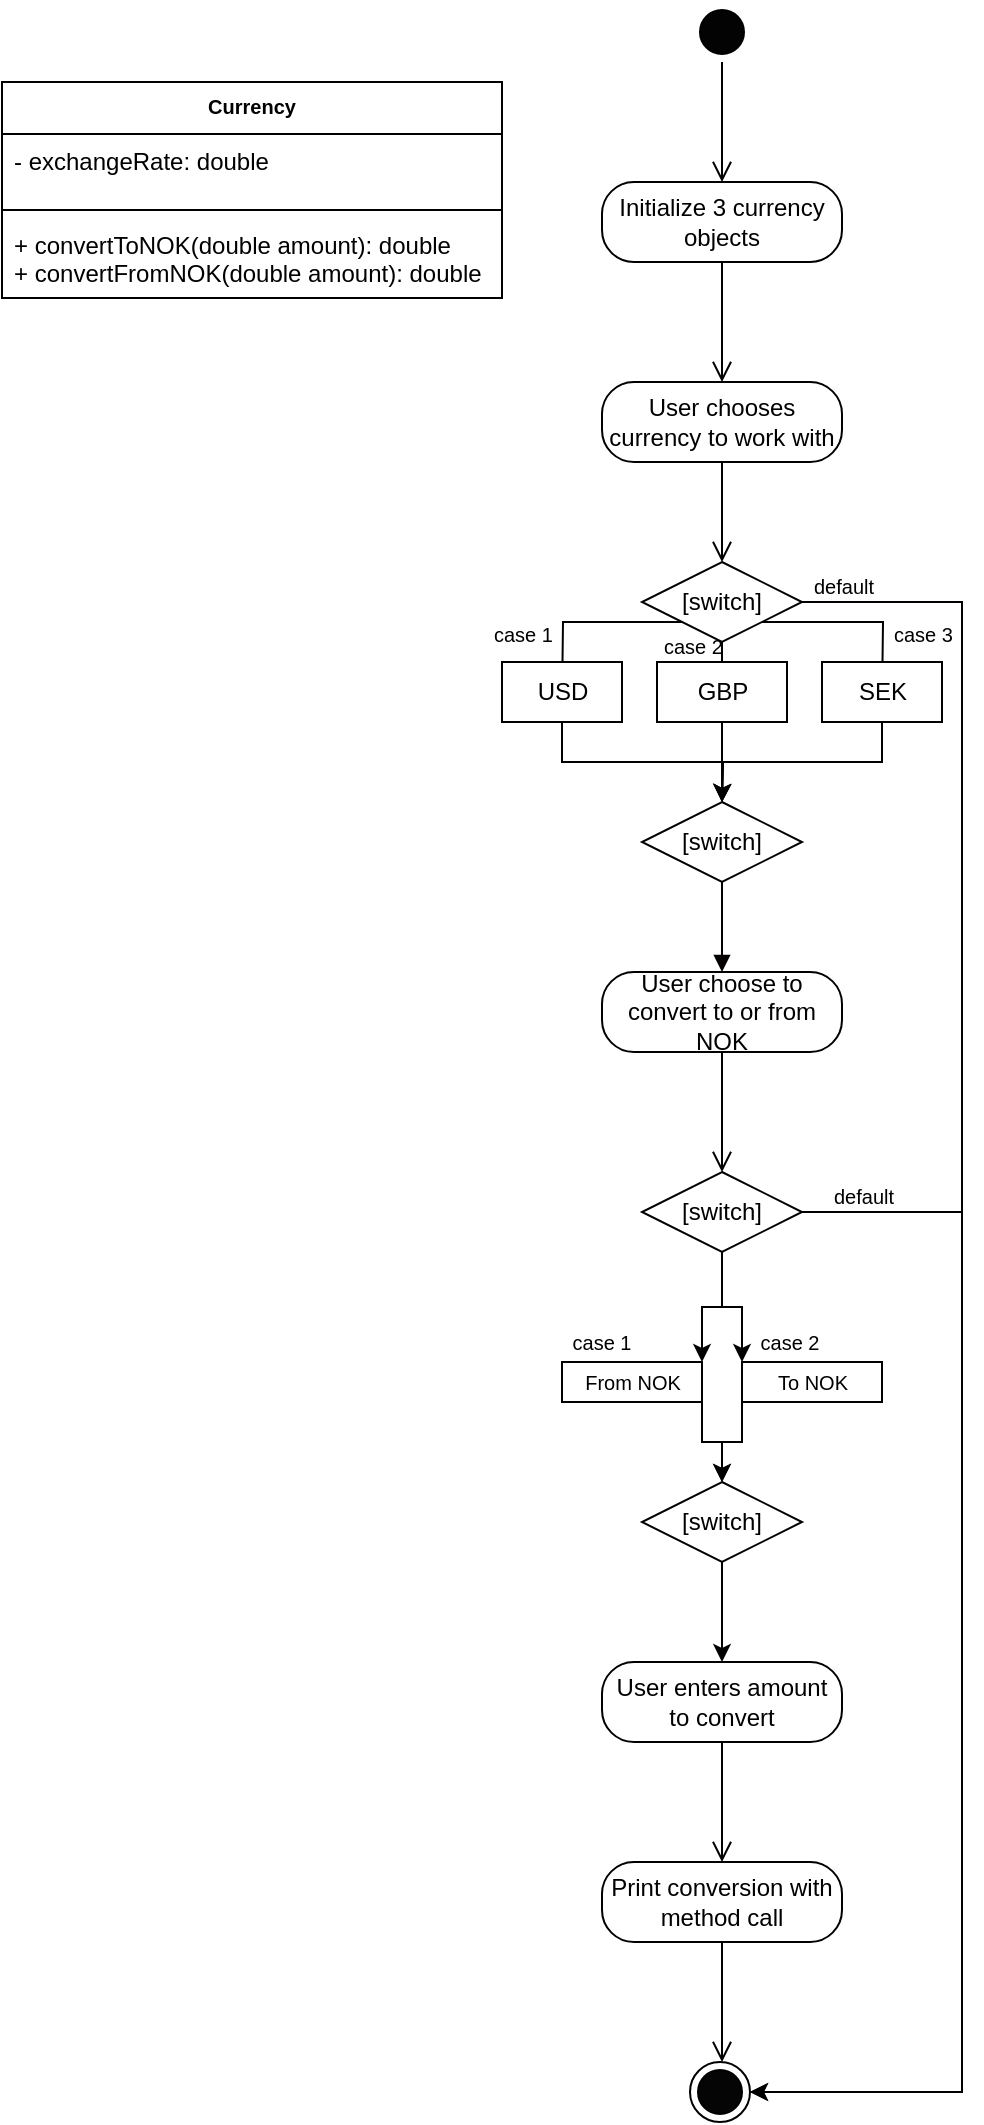 <mxfile version="13.6.6" type="github">
  <diagram id="gdwzlx7IDHm3I5naiis_" name="Page-1">
    <mxGraphModel dx="2062" dy="1126" grid="1" gridSize="10" guides="1" tooltips="1" connect="1" arrows="1" fold="1" page="1" pageScale="1" pageWidth="827" pageHeight="1169" math="0" shadow="0">
      <root>
        <mxCell id="0" />
        <mxCell id="1" parent="0" />
        <mxCell id="tpB0tIs3vWVVksm21lUB-1" value="" style="ellipse;html=1;shape=startState;fillColor=#030303;" parent="1" vertex="1">
          <mxGeometry x="385" width="30" height="30" as="geometry" />
        </mxCell>
        <mxCell id="tpB0tIs3vWVVksm21lUB-2" value="" style="edgeStyle=orthogonalEdgeStyle;html=1;verticalAlign=bottom;endArrow=open;endSize=8;" parent="1" source="tpB0tIs3vWVVksm21lUB-1" edge="1">
          <mxGeometry relative="1" as="geometry">
            <mxPoint x="400" y="90" as="targetPoint" />
          </mxGeometry>
        </mxCell>
        <mxCell id="tpB0tIs3vWVVksm21lUB-3" value="Initialize 3 currency objects" style="rounded=1;whiteSpace=wrap;html=1;arcSize=40;" parent="1" vertex="1">
          <mxGeometry x="340" y="90" width="120" height="40" as="geometry" />
        </mxCell>
        <mxCell id="tpB0tIs3vWVVksm21lUB-4" value="" style="edgeStyle=orthogonalEdgeStyle;html=1;verticalAlign=bottom;endArrow=open;endSize=8;" parent="1" source="tpB0tIs3vWVVksm21lUB-3" edge="1">
          <mxGeometry relative="1" as="geometry">
            <mxPoint x="400" y="190" as="targetPoint" />
          </mxGeometry>
        </mxCell>
        <mxCell id="tpB0tIs3vWVVksm21lUB-8" value="User chooses currency to work with" style="rounded=1;whiteSpace=wrap;html=1;arcSize=40;" parent="1" vertex="1">
          <mxGeometry x="340" y="190" width="120" height="40" as="geometry" />
        </mxCell>
        <mxCell id="tpB0tIs3vWVVksm21lUB-9" value="" style="edgeStyle=orthogonalEdgeStyle;html=1;verticalAlign=bottom;endArrow=open;endSize=8;entryX=0.5;entryY=0;entryDx=0;entryDy=0;" parent="1" source="tpB0tIs3vWVVksm21lUB-8" target="tpB0tIs3vWVVksm21lUB-11" edge="1">
          <mxGeometry relative="1" as="geometry">
            <mxPoint x="400" y="250" as="targetPoint" />
          </mxGeometry>
        </mxCell>
        <mxCell id="tpB0tIs3vWVVksm21lUB-17" style="edgeStyle=orthogonalEdgeStyle;rounded=0;orthogonalLoop=1;jettySize=auto;html=1;exitX=0;exitY=1;exitDx=0;exitDy=0;" parent="1" source="tpB0tIs3vWVVksm21lUB-11" edge="1">
          <mxGeometry relative="1" as="geometry">
            <mxPoint x="320" y="350" as="targetPoint" />
          </mxGeometry>
        </mxCell>
        <mxCell id="tpB0tIs3vWVVksm21lUB-18" style="edgeStyle=orthogonalEdgeStyle;rounded=0;orthogonalLoop=1;jettySize=auto;html=1;exitX=0.5;exitY=1;exitDx=0;exitDy=0;" parent="1" source="tpB0tIs3vWVVksm21lUB-11" edge="1">
          <mxGeometry relative="1" as="geometry">
            <mxPoint x="400" y="350" as="targetPoint" />
          </mxGeometry>
        </mxCell>
        <mxCell id="tpB0tIs3vWVVksm21lUB-19" style="edgeStyle=orthogonalEdgeStyle;rounded=0;orthogonalLoop=1;jettySize=auto;html=1;exitX=1;exitY=1;exitDx=0;exitDy=0;" parent="1" source="tpB0tIs3vWVVksm21lUB-11" edge="1">
          <mxGeometry relative="1" as="geometry">
            <mxPoint x="480" y="350" as="targetPoint" />
          </mxGeometry>
        </mxCell>
        <mxCell id="tpB0tIs3vWVVksm21lUB-66" style="edgeStyle=orthogonalEdgeStyle;rounded=0;orthogonalLoop=1;jettySize=auto;html=1;exitX=1;exitY=0.5;exitDx=0;exitDy=0;entryX=1;entryY=0.5;entryDx=0;entryDy=0;strokeColor=#050000;fontSize=10;" parent="1" source="tpB0tIs3vWVVksm21lUB-11" target="tpB0tIs3vWVVksm21lUB-64" edge="1">
          <mxGeometry relative="1" as="geometry">
            <Array as="points">
              <mxPoint x="520" y="300" />
              <mxPoint x="520" y="1045" />
            </Array>
          </mxGeometry>
        </mxCell>
        <mxCell id="tpB0tIs3vWVVksm21lUB-11" value="[switch]" style="rhombus;whiteSpace=wrap;html=1;" parent="1" vertex="1">
          <mxGeometry x="360" y="280" width="80" height="40" as="geometry" />
        </mxCell>
        <mxCell id="tpB0tIs3vWVVksm21lUB-23" style="edgeStyle=orthogonalEdgeStyle;rounded=0;orthogonalLoop=1;jettySize=auto;html=1;exitX=0.5;exitY=1;exitDx=0;exitDy=0;" parent="1" source="tpB0tIs3vWVVksm21lUB-20" edge="1">
          <mxGeometry relative="1" as="geometry">
            <mxPoint x="400" y="400" as="targetPoint" />
          </mxGeometry>
        </mxCell>
        <mxCell id="tpB0tIs3vWVVksm21lUB-20" value="USD" style="html=1;" parent="1" vertex="1">
          <mxGeometry x="290" y="330" width="60" height="30" as="geometry" />
        </mxCell>
        <mxCell id="tpB0tIs3vWVVksm21lUB-24" style="edgeStyle=orthogonalEdgeStyle;rounded=0;orthogonalLoop=1;jettySize=auto;html=1;exitX=0.5;exitY=1;exitDx=0;exitDy=0;" parent="1" source="tpB0tIs3vWVVksm21lUB-21" edge="1">
          <mxGeometry relative="1" as="geometry">
            <mxPoint x="400" y="400" as="targetPoint" />
          </mxGeometry>
        </mxCell>
        <mxCell id="tpB0tIs3vWVVksm21lUB-21" value="GBP" style="html=1;" parent="1" vertex="1">
          <mxGeometry x="367.5" y="330" width="65" height="30" as="geometry" />
        </mxCell>
        <mxCell id="tpB0tIs3vWVVksm21lUB-25" style="edgeStyle=orthogonalEdgeStyle;rounded=0;orthogonalLoop=1;jettySize=auto;html=1;exitX=0.5;exitY=1;exitDx=0;exitDy=0;" parent="1" source="tpB0tIs3vWVVksm21lUB-22" edge="1">
          <mxGeometry relative="1" as="geometry">
            <mxPoint x="400" y="400" as="targetPoint" />
          </mxGeometry>
        </mxCell>
        <mxCell id="tpB0tIs3vWVVksm21lUB-22" value="SEK" style="html=1;" parent="1" vertex="1">
          <mxGeometry x="450" y="330" width="60" height="30" as="geometry" />
        </mxCell>
        <mxCell id="tpB0tIs3vWVVksm21lUB-26" value="[switch]" style="rhombus;whiteSpace=wrap;html=1;" parent="1" vertex="1">
          <mxGeometry x="360" y="400" width="80" height="40" as="geometry" />
        </mxCell>
        <mxCell id="tpB0tIs3vWVVksm21lUB-27" value="User choose to convert to or from NOK" style="rounded=1;whiteSpace=wrap;html=1;arcSize=40;" parent="1" vertex="1">
          <mxGeometry x="340" y="485" width="120" height="40" as="geometry" />
        </mxCell>
        <mxCell id="tpB0tIs3vWVVksm21lUB-28" value="" style="edgeStyle=orthogonalEdgeStyle;html=1;verticalAlign=bottom;endArrow=open;endSize=8;" parent="1" source="tpB0tIs3vWVVksm21lUB-27" edge="1">
          <mxGeometry relative="1" as="geometry">
            <mxPoint x="400" y="585" as="targetPoint" />
          </mxGeometry>
        </mxCell>
        <mxCell id="tpB0tIs3vWVVksm21lUB-29" value="" style="html=1;verticalAlign=bottom;endArrow=block;strokeColor=#050000;entryX=0.5;entryY=0;entryDx=0;entryDy=0;exitX=0.5;exitY=1;exitDx=0;exitDy=0;" parent="1" source="tpB0tIs3vWVVksm21lUB-26" target="tpB0tIs3vWVVksm21lUB-27" edge="1">
          <mxGeometry width="80" relative="1" as="geometry">
            <mxPoint x="370" y="450" as="sourcePoint" />
            <mxPoint x="450" y="450" as="targetPoint" />
          </mxGeometry>
        </mxCell>
        <mxCell id="tpB0tIs3vWVVksm21lUB-45" style="edgeStyle=orthogonalEdgeStyle;rounded=0;orthogonalLoop=1;jettySize=auto;html=1;exitX=0.5;exitY=1;exitDx=0;exitDy=0;entryX=1;entryY=0;entryDx=0;entryDy=0;fontSize=10;" parent="1" source="tpB0tIs3vWVVksm21lUB-30" target="tpB0tIs3vWVVksm21lUB-42" edge="1">
          <mxGeometry relative="1" as="geometry" />
        </mxCell>
        <mxCell id="tpB0tIs3vWVVksm21lUB-46" style="edgeStyle=orthogonalEdgeStyle;rounded=0;orthogonalLoop=1;jettySize=auto;html=1;exitX=0.5;exitY=1;exitDx=0;exitDy=0;entryX=0;entryY=0;entryDx=0;entryDy=0;fontSize=10;" parent="1" source="tpB0tIs3vWVVksm21lUB-30" target="tpB0tIs3vWVVksm21lUB-40" edge="1">
          <mxGeometry relative="1" as="geometry" />
        </mxCell>
        <mxCell id="tpB0tIs3vWVVksm21lUB-65" style="edgeStyle=orthogonalEdgeStyle;rounded=0;orthogonalLoop=1;jettySize=auto;html=1;exitX=1;exitY=0.5;exitDx=0;exitDy=0;entryX=1;entryY=0.5;entryDx=0;entryDy=0;fontSize=10;" parent="1" source="tpB0tIs3vWVVksm21lUB-30" target="tpB0tIs3vWVVksm21lUB-64" edge="1">
          <mxGeometry relative="1" as="geometry">
            <Array as="points">
              <mxPoint x="520" y="605" />
              <mxPoint x="520" y="1045" />
            </Array>
          </mxGeometry>
        </mxCell>
        <mxCell id="tpB0tIs3vWVVksm21lUB-30" value="[switch]" style="rhombus;whiteSpace=wrap;html=1;" parent="1" vertex="1">
          <mxGeometry x="360" y="585" width="80" height="40" as="geometry" />
        </mxCell>
        <mxCell id="tpB0tIs3vWVVksm21lUB-33" value="case 3" style="text;strokeColor=none;fillColor=none;align=left;verticalAlign=top;spacingLeft=4;spacingRight=4;overflow=hidden;rotatable=0;points=[[0,0.5],[1,0.5]];portConstraint=eastwest;fontSize=10;" parent="1" vertex="1">
          <mxGeometry x="480" y="304" width="50" height="26" as="geometry" />
        </mxCell>
        <mxCell id="tpB0tIs3vWVVksm21lUB-35" value="case 1" style="text;strokeColor=none;fillColor=none;align=left;verticalAlign=top;spacingLeft=4;spacingRight=4;overflow=hidden;rotatable=0;points=[[0,0.5],[1,0.5]];portConstraint=eastwest;fontSize=10;" parent="1" vertex="1">
          <mxGeometry x="280" y="304" width="50" height="26" as="geometry" />
        </mxCell>
        <mxCell id="tpB0tIs3vWVVksm21lUB-36" value="case 2" style="text;strokeColor=none;fillColor=none;align=left;verticalAlign=top;spacingLeft=4;spacingRight=4;overflow=hidden;rotatable=0;points=[[0,0.5],[1,0.5]];portConstraint=eastwest;fontSize=10;" parent="1" vertex="1">
          <mxGeometry x="365" y="310" width="50" height="26" as="geometry" />
        </mxCell>
        <mxCell id="tpB0tIs3vWVVksm21lUB-54" style="edgeStyle=orthogonalEdgeStyle;rounded=0;orthogonalLoop=1;jettySize=auto;html=1;exitX=0;exitY=1;exitDx=0;exitDy=0;entryX=0.5;entryY=0;entryDx=0;entryDy=0;fontSize=10;" parent="1" source="tpB0tIs3vWVVksm21lUB-40" target="tpB0tIs3vWVVksm21lUB-51" edge="1">
          <mxGeometry relative="1" as="geometry" />
        </mxCell>
        <mxCell id="tpB0tIs3vWVVksm21lUB-40" value="To NOK" style="html=1;fontSize=10;" parent="1" vertex="1">
          <mxGeometry x="410" y="680" width="70" height="20" as="geometry" />
        </mxCell>
        <mxCell id="tpB0tIs3vWVVksm21lUB-52" style="edgeStyle=orthogonalEdgeStyle;rounded=0;orthogonalLoop=1;jettySize=auto;html=1;exitX=1;exitY=1;exitDx=0;exitDy=0;entryX=0.5;entryY=0;entryDx=0;entryDy=0;fontSize=10;" parent="1" source="tpB0tIs3vWVVksm21lUB-42" target="tpB0tIs3vWVVksm21lUB-51" edge="1">
          <mxGeometry relative="1" as="geometry" />
        </mxCell>
        <mxCell id="tpB0tIs3vWVVksm21lUB-42" value="From NOK" style="html=1;fontSize=10;" parent="1" vertex="1">
          <mxGeometry x="320" y="680" width="70" height="20" as="geometry" />
        </mxCell>
        <mxCell id="tpB0tIs3vWVVksm21lUB-48" value="case 1" style="text;html=1;align=center;verticalAlign=middle;whiteSpace=wrap;rounded=0;fontSize=10;" parent="1" vertex="1">
          <mxGeometry x="320" y="660" width="40" height="20" as="geometry" />
        </mxCell>
        <mxCell id="tpB0tIs3vWVVksm21lUB-49" value="case 2" style="text;html=1;align=center;verticalAlign=middle;whiteSpace=wrap;rounded=0;fontSize=10;" parent="1" vertex="1">
          <mxGeometry x="414" y="660" width="40" height="20" as="geometry" />
        </mxCell>
        <mxCell id="tpB0tIs3vWVVksm21lUB-61" style="edgeStyle=orthogonalEdgeStyle;rounded=0;orthogonalLoop=1;jettySize=auto;html=1;exitX=0.5;exitY=1;exitDx=0;exitDy=0;entryX=0.5;entryY=0;entryDx=0;entryDy=0;fontSize=10;" parent="1" source="tpB0tIs3vWVVksm21lUB-51" target="tpB0tIs3vWVVksm21lUB-59" edge="1">
          <mxGeometry relative="1" as="geometry" />
        </mxCell>
        <mxCell id="tpB0tIs3vWVVksm21lUB-51" value="[switch]" style="rhombus;whiteSpace=wrap;html=1;" parent="1" vertex="1">
          <mxGeometry x="360" y="740" width="80" height="40" as="geometry" />
        </mxCell>
        <mxCell id="tpB0tIs3vWVVksm21lUB-59" value="User enters amount to convert" style="rounded=1;whiteSpace=wrap;html=1;arcSize=40;" parent="1" vertex="1">
          <mxGeometry x="340" y="830" width="120" height="40" as="geometry" />
        </mxCell>
        <mxCell id="tpB0tIs3vWVVksm21lUB-60" value="" style="edgeStyle=orthogonalEdgeStyle;html=1;verticalAlign=bottom;endArrow=open;endSize=8;fontSize=10;" parent="1" source="tpB0tIs3vWVVksm21lUB-59" edge="1">
          <mxGeometry relative="1" as="geometry">
            <mxPoint x="400" y="930" as="targetPoint" />
          </mxGeometry>
        </mxCell>
        <mxCell id="tpB0tIs3vWVVksm21lUB-62" value="Print conversion with method call" style="rounded=1;whiteSpace=wrap;html=1;arcSize=40;" parent="1" vertex="1">
          <mxGeometry x="340" y="930" width="120" height="40" as="geometry" />
        </mxCell>
        <mxCell id="tpB0tIs3vWVVksm21lUB-63" value="" style="edgeStyle=orthogonalEdgeStyle;html=1;verticalAlign=bottom;endArrow=open;endSize=8;fontSize=10;" parent="1" source="tpB0tIs3vWVVksm21lUB-62" edge="1">
          <mxGeometry relative="1" as="geometry">
            <mxPoint x="400" y="1030" as="targetPoint" />
          </mxGeometry>
        </mxCell>
        <mxCell id="tpB0tIs3vWVVksm21lUB-64" value="" style="ellipse;html=1;shape=endState;fontSize=10;fillColor=#050505;" parent="1" vertex="1">
          <mxGeometry x="384" y="1030" width="30" height="30" as="geometry" />
        </mxCell>
        <mxCell id="tpB0tIs3vWVVksm21lUB-67" value="default" style="text;strokeColor=none;fillColor=none;align=left;verticalAlign=top;spacingLeft=4;spacingRight=4;overflow=hidden;rotatable=0;points=[[0,0.5],[1,0.5]];portConstraint=eastwest;fontSize=10;" parent="1" vertex="1">
          <mxGeometry x="440" y="280" width="50" height="26" as="geometry" />
        </mxCell>
        <mxCell id="tpB0tIs3vWVVksm21lUB-68" value="default" style="text;align=left;verticalAlign=top;spacingLeft=4;spacingRight=4;overflow=hidden;rotatable=0;points=[[0,0.5],[1,0.5]];portConstraint=eastwest;fontSize=10;" parent="1" vertex="1">
          <mxGeometry x="450" y="585" width="50" height="26" as="geometry" />
        </mxCell>
        <mxCell id="6Cpwgn_0mJcOxdPTHI0A-5" value="Currency" style="swimlane;fontStyle=1;align=center;verticalAlign=top;childLayout=stackLayout;horizontal=1;startSize=26;horizontalStack=0;resizeParent=1;resizeParentMax=0;resizeLast=0;collapsible=1;marginBottom=0;fontSize=10;" parent="1" vertex="1">
          <mxGeometry x="40" y="40" width="250" height="108" as="geometry" />
        </mxCell>
        <mxCell id="6Cpwgn_0mJcOxdPTHI0A-6" value="- exchangeRate: double" style="text;strokeColor=none;fillColor=none;align=left;verticalAlign=top;spacingLeft=4;spacingRight=4;overflow=hidden;rotatable=0;points=[[0,0.5],[1,0.5]];portConstraint=eastwest;" parent="6Cpwgn_0mJcOxdPTHI0A-5" vertex="1">
          <mxGeometry y="26" width="250" height="34" as="geometry" />
        </mxCell>
        <mxCell id="6Cpwgn_0mJcOxdPTHI0A-7" value="" style="line;strokeWidth=1;fillColor=none;align=left;verticalAlign=middle;spacingTop=-1;spacingLeft=3;spacingRight=3;rotatable=0;labelPosition=right;points=[];portConstraint=eastwest;" parent="6Cpwgn_0mJcOxdPTHI0A-5" vertex="1">
          <mxGeometry y="60" width="250" height="8" as="geometry" />
        </mxCell>
        <mxCell id="6Cpwgn_0mJcOxdPTHI0A-8" value="+ convertToNOK(double amount): double&#xa;+ convertFromNOK(double amount): double" style="text;strokeColor=none;fillColor=none;align=left;verticalAlign=top;spacingLeft=4;spacingRight=4;overflow=hidden;rotatable=0;points=[[0,0.5],[1,0.5]];portConstraint=eastwest;" parent="6Cpwgn_0mJcOxdPTHI0A-5" vertex="1">
          <mxGeometry y="68" width="250" height="40" as="geometry" />
        </mxCell>
      </root>
    </mxGraphModel>
  </diagram>
</mxfile>

